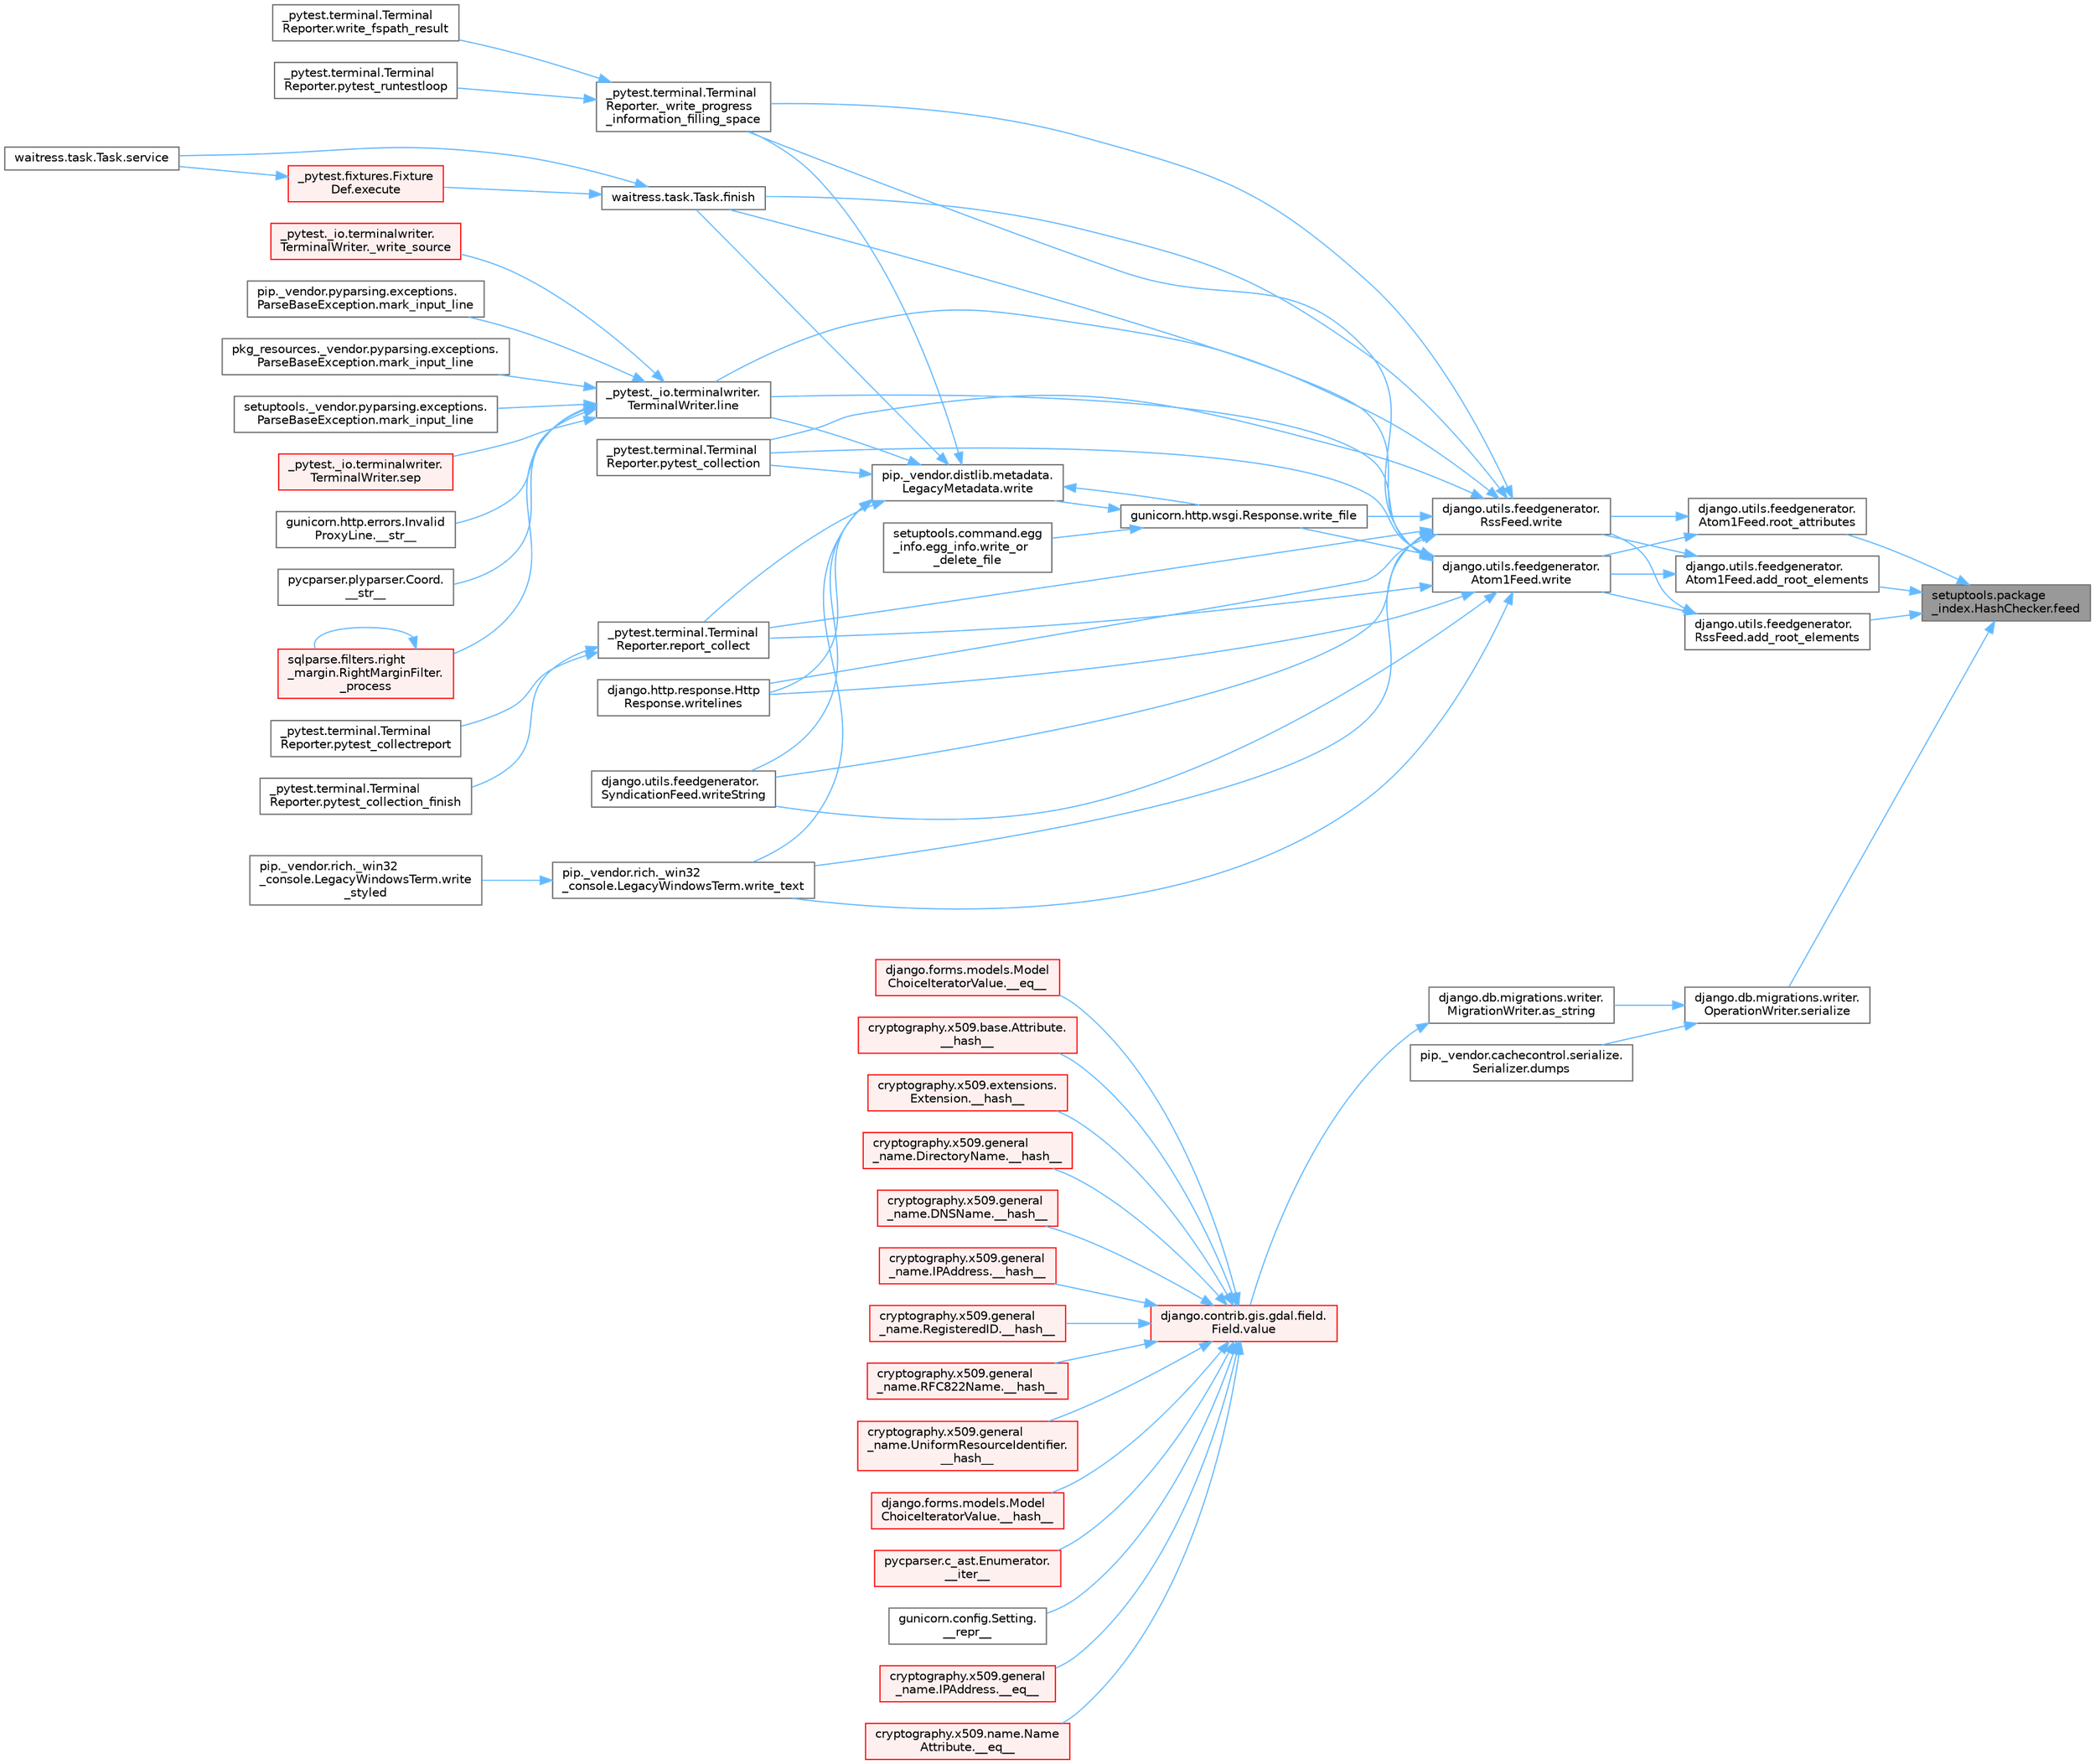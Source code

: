 digraph "setuptools.package_index.HashChecker.feed"
{
 // LATEX_PDF_SIZE
  bgcolor="transparent";
  edge [fontname=Helvetica,fontsize=10,labelfontname=Helvetica,labelfontsize=10];
  node [fontname=Helvetica,fontsize=10,shape=box,height=0.2,width=0.4];
  rankdir="RL";
  Node1 [id="Node000001",label="setuptools.package\l_index.HashChecker.feed",height=0.2,width=0.4,color="gray40", fillcolor="grey60", style="filled", fontcolor="black",tooltip=" "];
  Node1 -> Node2 [id="edge1_Node000001_Node000002",dir="back",color="steelblue1",style="solid",tooltip=" "];
  Node2 [id="Node000002",label="django.utils.feedgenerator.\lAtom1Feed.add_root_elements",height=0.2,width=0.4,color="grey40", fillcolor="white", style="filled",URL="$classdjango_1_1utils_1_1feedgenerator_1_1_atom1_feed.html#a3f861beae65b2c1d07d6192175be850e",tooltip=" "];
  Node2 -> Node3 [id="edge2_Node000002_Node000003",dir="back",color="steelblue1",style="solid",tooltip=" "];
  Node3 [id="Node000003",label="django.utils.feedgenerator.\lAtom1Feed.write",height=0.2,width=0.4,color="grey40", fillcolor="white", style="filled",URL="$classdjango_1_1utils_1_1feedgenerator_1_1_atom1_feed.html#afbf5b931a75be201e339b64a8aa46119",tooltip=" "];
  Node3 -> Node4 [id="edge3_Node000003_Node000004",dir="back",color="steelblue1",style="solid",tooltip=" "];
  Node4 [id="Node000004",label="_pytest.terminal.Terminal\lReporter._write_progress\l_information_filling_space",height=0.2,width=0.4,color="grey40", fillcolor="white", style="filled",URL="$class__pytest_1_1terminal_1_1_terminal_reporter.html#a915f19bb955611b65c211c611c4568b1",tooltip=" "];
  Node4 -> Node5 [id="edge4_Node000004_Node000005",dir="back",color="steelblue1",style="solid",tooltip=" "];
  Node5 [id="Node000005",label="_pytest.terminal.Terminal\lReporter.pytest_runtestloop",height=0.2,width=0.4,color="grey40", fillcolor="white", style="filled",URL="$class__pytest_1_1terminal_1_1_terminal_reporter.html#ac3b669c1dc4496ae1a31ae03200aca11",tooltip=" "];
  Node4 -> Node6 [id="edge5_Node000004_Node000006",dir="back",color="steelblue1",style="solid",tooltip=" "];
  Node6 [id="Node000006",label="_pytest.terminal.Terminal\lReporter.write_fspath_result",height=0.2,width=0.4,color="grey40", fillcolor="white", style="filled",URL="$class__pytest_1_1terminal_1_1_terminal_reporter.html#a831d61b7b7439f786bdf1dd1f3d30814",tooltip=" "];
  Node3 -> Node7 [id="edge6_Node000003_Node000007",dir="back",color="steelblue1",style="solid",tooltip=" "];
  Node7 [id="Node000007",label="waitress.task.Task.finish",height=0.2,width=0.4,color="grey40", fillcolor="white", style="filled",URL="$classwaitress_1_1task_1_1_task.html#a1e94739ac27e14a159d0e17c6d3e54b2",tooltip=" "];
  Node7 -> Node8 [id="edge7_Node000007_Node000008",dir="back",color="steelblue1",style="solid",tooltip=" "];
  Node8 [id="Node000008",label="_pytest.fixtures.Fixture\lDef.execute",height=0.2,width=0.4,color="red", fillcolor="#FFF0F0", style="filled",URL="$class__pytest_1_1fixtures_1_1_fixture_def.html#ac27e0caaadd6404ffc2715216b643993",tooltip=" "];
  Node8 -> Node440 [id="edge8_Node000008_Node000440",dir="back",color="steelblue1",style="solid",tooltip=" "];
  Node440 [id="Node000440",label="waitress.task.Task.service",height=0.2,width=0.4,color="grey40", fillcolor="white", style="filled",URL="$classwaitress_1_1task_1_1_task.html#acd61643ab6cfae697f619c48f46e40b6",tooltip=" "];
  Node7 -> Node440 [id="edge9_Node000007_Node000440",dir="back",color="steelblue1",style="solid",tooltip=" "];
  Node3 -> Node257 [id="edge10_Node000003_Node000257",dir="back",color="steelblue1",style="solid",tooltip=" "];
  Node257 [id="Node000257",label="_pytest._io.terminalwriter.\lTerminalWriter.line",height=0.2,width=0.4,color="grey40", fillcolor="white", style="filled",URL="$class__pytest_1_1__io_1_1terminalwriter_1_1_terminal_writer.html#a70c206b6c71b946771673c95d93d5d5a",tooltip=" "];
  Node257 -> Node258 [id="edge11_Node000257_Node000258",dir="back",color="steelblue1",style="solid",tooltip=" "];
  Node258 [id="Node000258",label="gunicorn.http.errors.Invalid\lProxyLine.__str__",height=0.2,width=0.4,color="grey40", fillcolor="white", style="filled",URL="$classgunicorn_1_1http_1_1errors_1_1_invalid_proxy_line.html#ace89b062827152aaf90a806af758a928",tooltip=" "];
  Node257 -> Node259 [id="edge12_Node000257_Node000259",dir="back",color="steelblue1",style="solid",tooltip=" "];
  Node259 [id="Node000259",label="pycparser.plyparser.Coord.\l__str__",height=0.2,width=0.4,color="grey40", fillcolor="white", style="filled",URL="$classpycparser_1_1plyparser_1_1_coord.html#aa2f5c3b1f8c0a2eb844182daa8f71512",tooltip=" "];
  Node257 -> Node260 [id="edge13_Node000257_Node000260",dir="back",color="steelblue1",style="solid",tooltip=" "];
  Node260 [id="Node000260",label="sqlparse.filters.right\l_margin.RightMarginFilter.\l_process",height=0.2,width=0.4,color="red", fillcolor="#FFF0F0", style="filled",URL="$classsqlparse_1_1filters_1_1right__margin_1_1_right_margin_filter.html#a62b0707d94aff59b0fc1428eca96f6a9",tooltip=" "];
  Node260 -> Node260 [id="edge14_Node000260_Node000260",dir="back",color="steelblue1",style="solid",tooltip=" "];
  Node257 -> Node279 [id="edge15_Node000257_Node000279",dir="back",color="steelblue1",style="solid",tooltip=" "];
  Node279 [id="Node000279",label="_pytest._io.terminalwriter.\lTerminalWriter._write_source",height=0.2,width=0.4,color="red", fillcolor="#FFF0F0", style="filled",URL="$class__pytest_1_1__io_1_1terminalwriter_1_1_terminal_writer.html#a3499a8fa1635a0661a3476582408a433",tooltip=" "];
  Node257 -> Node534 [id="edge16_Node000257_Node000534",dir="back",color="steelblue1",style="solid",tooltip=" "];
  Node534 [id="Node000534",label="pip._vendor.pyparsing.exceptions.\lParseBaseException.mark_input_line",height=0.2,width=0.4,color="grey40", fillcolor="white", style="filled",URL="$classpip_1_1__vendor_1_1pyparsing_1_1exceptions_1_1_parse_base_exception.html#a29a304058ba0b8613114663ebffb3434",tooltip=" "];
  Node257 -> Node535 [id="edge17_Node000257_Node000535",dir="back",color="steelblue1",style="solid",tooltip=" "];
  Node535 [id="Node000535",label="pkg_resources._vendor.pyparsing.exceptions.\lParseBaseException.mark_input_line",height=0.2,width=0.4,color="grey40", fillcolor="white", style="filled",URL="$classpkg__resources_1_1__vendor_1_1pyparsing_1_1exceptions_1_1_parse_base_exception.html#a982109a43d14eb31cc56cb0bc77e08c6",tooltip=" "];
  Node257 -> Node536 [id="edge18_Node000257_Node000536",dir="back",color="steelblue1",style="solid",tooltip=" "];
  Node536 [id="Node000536",label="setuptools._vendor.pyparsing.exceptions.\lParseBaseException.mark_input_line",height=0.2,width=0.4,color="grey40", fillcolor="white", style="filled",URL="$classsetuptools_1_1__vendor_1_1pyparsing_1_1exceptions_1_1_parse_base_exception.html#aeb91f27e309b0b29088fb9dd22c07e58",tooltip=" "];
  Node257 -> Node537 [id="edge19_Node000257_Node000537",dir="back",color="steelblue1",style="solid",tooltip=" "];
  Node537 [id="Node000537",label="_pytest._io.terminalwriter.\lTerminalWriter.sep",height=0.2,width=0.4,color="red", fillcolor="#FFF0F0", style="filled",URL="$class__pytest_1_1__io_1_1terminalwriter_1_1_terminal_writer.html#a9825789953e583960848896c7c201fb8",tooltip=" "];
  Node3 -> Node620 [id="edge20_Node000003_Node000620",dir="back",color="steelblue1",style="solid",tooltip=" "];
  Node620 [id="Node000620",label="_pytest.terminal.Terminal\lReporter.pytest_collection",height=0.2,width=0.4,color="grey40", fillcolor="white", style="filled",URL="$class__pytest_1_1terminal_1_1_terminal_reporter.html#a1c7fd0ed91d4a12bb30c452d893e467f",tooltip=" "];
  Node3 -> Node621 [id="edge21_Node000003_Node000621",dir="back",color="steelblue1",style="solid",tooltip=" "];
  Node621 [id="Node000621",label="_pytest.terminal.Terminal\lReporter.report_collect",height=0.2,width=0.4,color="grey40", fillcolor="white", style="filled",URL="$class__pytest_1_1terminal_1_1_terminal_reporter.html#a8aaee1238de041e936a2d65c80d5458b",tooltip=" "];
  Node621 -> Node622 [id="edge22_Node000621_Node000622",dir="back",color="steelblue1",style="solid",tooltip=" "];
  Node622 [id="Node000622",label="_pytest.terminal.Terminal\lReporter.pytest_collection_finish",height=0.2,width=0.4,color="grey40", fillcolor="white", style="filled",URL="$class__pytest_1_1terminal_1_1_terminal_reporter.html#a2c87a7764f9882cae4be1b98a4441685",tooltip=" "];
  Node621 -> Node623 [id="edge23_Node000621_Node000623",dir="back",color="steelblue1",style="solid",tooltip=" "];
  Node623 [id="Node000623",label="_pytest.terminal.Terminal\lReporter.pytest_collectreport",height=0.2,width=0.4,color="grey40", fillcolor="white", style="filled",URL="$class__pytest_1_1terminal_1_1_terminal_reporter.html#a9eb06df608c4a08d1c831cfc5a405eec",tooltip=" "];
  Node3 -> Node624 [id="edge24_Node000003_Node000624",dir="back",color="steelblue1",style="solid",tooltip=" "];
  Node624 [id="Node000624",label="gunicorn.http.wsgi.Response.write_file",height=0.2,width=0.4,color="grey40", fillcolor="white", style="filled",URL="$classgunicorn_1_1http_1_1wsgi_1_1_response.html#a469fe7554d4ffcd4dd1497f24d216329",tooltip=" "];
  Node624 -> Node625 [id="edge25_Node000624_Node000625",dir="back",color="steelblue1",style="solid",tooltip=" "];
  Node625 [id="Node000625",label="pip._vendor.distlib.metadata.\lLegacyMetadata.write",height=0.2,width=0.4,color="grey40", fillcolor="white", style="filled",URL="$classpip_1_1__vendor_1_1distlib_1_1metadata_1_1_legacy_metadata.html#af3423aeacce2739a48b38815d4ba89be",tooltip=" "];
  Node625 -> Node4 [id="edge26_Node000625_Node000004",dir="back",color="steelblue1",style="solid",tooltip=" "];
  Node625 -> Node7 [id="edge27_Node000625_Node000007",dir="back",color="steelblue1",style="solid",tooltip=" "];
  Node625 -> Node257 [id="edge28_Node000625_Node000257",dir="back",color="steelblue1",style="solid",tooltip=" "];
  Node625 -> Node620 [id="edge29_Node000625_Node000620",dir="back",color="steelblue1",style="solid",tooltip=" "];
  Node625 -> Node621 [id="edge30_Node000625_Node000621",dir="back",color="steelblue1",style="solid",tooltip=" "];
  Node625 -> Node624 [id="edge31_Node000625_Node000624",dir="back",color="steelblue1",style="solid",tooltip=" "];
  Node625 -> Node626 [id="edge32_Node000625_Node000626",dir="back",color="steelblue1",style="solid",tooltip=" "];
  Node626 [id="Node000626",label="pip._vendor.rich._win32\l_console.LegacyWindowsTerm.write_text",height=0.2,width=0.4,color="grey40", fillcolor="white", style="filled",URL="$classpip_1_1__vendor_1_1rich_1_1__win32__console_1_1_legacy_windows_term.html#a285165149598e15cac2caf4d03385612",tooltip=" "];
  Node626 -> Node627 [id="edge33_Node000626_Node000627",dir="back",color="steelblue1",style="solid",tooltip=" "];
  Node627 [id="Node000627",label="pip._vendor.rich._win32\l_console.LegacyWindowsTerm.write\l_styled",height=0.2,width=0.4,color="grey40", fillcolor="white", style="filled",URL="$classpip_1_1__vendor_1_1rich_1_1__win32__console_1_1_legacy_windows_term.html#a6c68d312ebee6e27cb3e871496da2c42",tooltip=" "];
  Node625 -> Node628 [id="edge34_Node000625_Node000628",dir="back",color="steelblue1",style="solid",tooltip=" "];
  Node628 [id="Node000628",label="django.http.response.Http\lResponse.writelines",height=0.2,width=0.4,color="grey40", fillcolor="white", style="filled",URL="$classdjango_1_1http_1_1response_1_1_http_response.html#aceaa0c2997dfd21c34c44056e7292914",tooltip=" "];
  Node625 -> Node629 [id="edge35_Node000625_Node000629",dir="back",color="steelblue1",style="solid",tooltip=" "];
  Node629 [id="Node000629",label="django.utils.feedgenerator.\lSyndicationFeed.writeString",height=0.2,width=0.4,color="grey40", fillcolor="white", style="filled",URL="$classdjango_1_1utils_1_1feedgenerator_1_1_syndication_feed.html#a78aa2a245467085cb79cdca0dc35f677",tooltip=" "];
  Node624 -> Node630 [id="edge36_Node000624_Node000630",dir="back",color="steelblue1",style="solid",tooltip=" "];
  Node630 [id="Node000630",label="setuptools.command.egg\l_info.egg_info.write_or\l_delete_file",height=0.2,width=0.4,color="grey40", fillcolor="white", style="filled",URL="$classsetuptools_1_1command_1_1egg__info_1_1egg__info.html#ae5cfb9b14851eb2ed02f44ed99fce235",tooltip=" "];
  Node3 -> Node626 [id="edge37_Node000003_Node000626",dir="back",color="steelblue1",style="solid",tooltip=" "];
  Node3 -> Node628 [id="edge38_Node000003_Node000628",dir="back",color="steelblue1",style="solid",tooltip=" "];
  Node3 -> Node629 [id="edge39_Node000003_Node000629",dir="back",color="steelblue1",style="solid",tooltip=" "];
  Node2 -> Node1781 [id="edge40_Node000002_Node001781",dir="back",color="steelblue1",style="solid",tooltip=" "];
  Node1781 [id="Node001781",label="django.utils.feedgenerator.\lRssFeed.write",height=0.2,width=0.4,color="grey40", fillcolor="white", style="filled",URL="$classdjango_1_1utils_1_1feedgenerator_1_1_rss_feed.html#a63ea2926c2c773e874f51ced997a2618",tooltip=" "];
  Node1781 -> Node4 [id="edge41_Node001781_Node000004",dir="back",color="steelblue1",style="solid",tooltip=" "];
  Node1781 -> Node7 [id="edge42_Node001781_Node000007",dir="back",color="steelblue1",style="solid",tooltip=" "];
  Node1781 -> Node257 [id="edge43_Node001781_Node000257",dir="back",color="steelblue1",style="solid",tooltip=" "];
  Node1781 -> Node620 [id="edge44_Node001781_Node000620",dir="back",color="steelblue1",style="solid",tooltip=" "];
  Node1781 -> Node621 [id="edge45_Node001781_Node000621",dir="back",color="steelblue1",style="solid",tooltip=" "];
  Node1781 -> Node624 [id="edge46_Node001781_Node000624",dir="back",color="steelblue1",style="solid",tooltip=" "];
  Node1781 -> Node626 [id="edge47_Node001781_Node000626",dir="back",color="steelblue1",style="solid",tooltip=" "];
  Node1781 -> Node628 [id="edge48_Node001781_Node000628",dir="back",color="steelblue1",style="solid",tooltip=" "];
  Node1781 -> Node629 [id="edge49_Node001781_Node000629",dir="back",color="steelblue1",style="solid",tooltip=" "];
  Node1 -> Node1780 [id="edge50_Node000001_Node001780",dir="back",color="steelblue1",style="solid",tooltip=" "];
  Node1780 [id="Node001780",label="django.utils.feedgenerator.\lRssFeed.add_root_elements",height=0.2,width=0.4,color="grey40", fillcolor="white", style="filled",URL="$classdjango_1_1utils_1_1feedgenerator_1_1_rss_feed.html#afe28a1e8efc5fc065f74b4277a43663e",tooltip=" "];
  Node1780 -> Node3 [id="edge51_Node001780_Node000003",dir="back",color="steelblue1",style="solid",tooltip=" "];
  Node1780 -> Node1781 [id="edge52_Node001780_Node001781",dir="back",color="steelblue1",style="solid",tooltip=" "];
  Node1 -> Node1782 [id="edge53_Node000001_Node001782",dir="back",color="steelblue1",style="solid",tooltip=" "];
  Node1782 [id="Node001782",label="django.utils.feedgenerator.\lAtom1Feed.root_attributes",height=0.2,width=0.4,color="grey40", fillcolor="white", style="filled",URL="$classdjango_1_1utils_1_1feedgenerator_1_1_atom1_feed.html#a8ea06279a106db871795893125306409",tooltip=" "];
  Node1782 -> Node3 [id="edge54_Node001782_Node000003",dir="back",color="steelblue1",style="solid",tooltip=" "];
  Node1782 -> Node1781 [id="edge55_Node001782_Node001781",dir="back",color="steelblue1",style="solid",tooltip=" "];
  Node1 -> Node888 [id="edge56_Node000001_Node000888",dir="back",color="steelblue1",style="solid",tooltip=" "];
  Node888 [id="Node000888",label="django.db.migrations.writer.\lOperationWriter.serialize",height=0.2,width=0.4,color="grey40", fillcolor="white", style="filled",URL="$classdjango_1_1db_1_1migrations_1_1writer_1_1_operation_writer.html#a866e8d13e1c54a35d74e9a6b0383b2f8",tooltip=" "];
  Node888 -> Node889 [id="edge57_Node000888_Node000889",dir="back",color="steelblue1",style="solid",tooltip=" "];
  Node889 [id="Node000889",label="django.db.migrations.writer.\lMigrationWriter.as_string",height=0.2,width=0.4,color="grey40", fillcolor="white", style="filled",URL="$classdjango_1_1db_1_1migrations_1_1writer_1_1_migration_writer.html#a4cf831cf0ce1f20f21c7e5ce5ec60980",tooltip=" "];
  Node889 -> Node890 [id="edge58_Node000889_Node000890",dir="back",color="steelblue1",style="solid",tooltip=" "];
  Node890 [id="Node000890",label="django.contrib.gis.gdal.field.\lField.value",height=0.2,width=0.4,color="red", fillcolor="#FFF0F0", style="filled",URL="$classdjango_1_1contrib_1_1gis_1_1gdal_1_1field_1_1_field.html#a0534fa49aaead023461bb9458776c33c",tooltip=" "];
  Node890 -> Node891 [id="edge59_Node000890_Node000891",dir="back",color="steelblue1",style="solid",tooltip=" "];
  Node891 [id="Node000891",label="cryptography.x509.general\l_name.IPAddress.__eq__",height=0.2,width=0.4,color="red", fillcolor="#FFF0F0", style="filled",URL="$classcryptography_1_1x509_1_1general__name_1_1_i_p_address.html#a9f03c0f27b7fab1555e850429408e0c6",tooltip=" "];
  Node890 -> Node892 [id="edge60_Node000890_Node000892",dir="back",color="steelblue1",style="solid",tooltip=" "];
  Node892 [id="Node000892",label="cryptography.x509.name.Name\lAttribute.__eq__",height=0.2,width=0.4,color="red", fillcolor="#FFF0F0", style="filled",URL="$classcryptography_1_1x509_1_1name_1_1_name_attribute.html#a3f7665b71204e40b3ad9e6f6cbd9c76b",tooltip=" "];
  Node890 -> Node893 [id="edge61_Node000890_Node000893",dir="back",color="steelblue1",style="solid",tooltip=" "];
  Node893 [id="Node000893",label="django.forms.models.Model\lChoiceIteratorValue.__eq__",height=0.2,width=0.4,color="red", fillcolor="#FFF0F0", style="filled",URL="$classdjango_1_1forms_1_1models_1_1_model_choice_iterator_value.html#a5e0a7c8283981cabbbd59372a3664ba4",tooltip=" "];
  Node890 -> Node894 [id="edge62_Node000890_Node000894",dir="back",color="steelblue1",style="solid",tooltip=" "];
  Node894 [id="Node000894",label="cryptography.x509.base.Attribute.\l__hash__",height=0.2,width=0.4,color="red", fillcolor="#FFF0F0", style="filled",URL="$classcryptography_1_1x509_1_1base_1_1_attribute.html#ac75831a8a55d19823de67d9bd79fea12",tooltip=" "];
  Node890 -> Node462 [id="edge63_Node000890_Node000462",dir="back",color="steelblue1",style="solid",tooltip=" "];
  Node462 [id="Node000462",label="cryptography.x509.extensions.\lExtension.__hash__",height=0.2,width=0.4,color="red", fillcolor="#FFF0F0", style="filled",URL="$classcryptography_1_1x509_1_1extensions_1_1_extension.html#a7744510faba9373c947790041c25021e",tooltip=" "];
  Node890 -> Node895 [id="edge64_Node000890_Node000895",dir="back",color="steelblue1",style="solid",tooltip=" "];
  Node895 [id="Node000895",label="cryptography.x509.general\l_name.DirectoryName.__hash__",height=0.2,width=0.4,color="red", fillcolor="#FFF0F0", style="filled",URL="$classcryptography_1_1x509_1_1general__name_1_1_directory_name.html#a72d42dff890691a0b51125ae2f26044e",tooltip=" "];
  Node890 -> Node896 [id="edge65_Node000890_Node000896",dir="back",color="steelblue1",style="solid",tooltip=" "];
  Node896 [id="Node000896",label="cryptography.x509.general\l_name.DNSName.__hash__",height=0.2,width=0.4,color="red", fillcolor="#FFF0F0", style="filled",URL="$classcryptography_1_1x509_1_1general__name_1_1_d_n_s_name.html#a460f8dfd06b7596ce04fd2167416fded",tooltip=" "];
  Node890 -> Node897 [id="edge66_Node000890_Node000897",dir="back",color="steelblue1",style="solid",tooltip=" "];
  Node897 [id="Node000897",label="cryptography.x509.general\l_name.IPAddress.__hash__",height=0.2,width=0.4,color="red", fillcolor="#FFF0F0", style="filled",URL="$classcryptography_1_1x509_1_1general__name_1_1_i_p_address.html#ab656cae16308d1b2937a28d05fb6c4d0",tooltip=" "];
  Node890 -> Node898 [id="edge67_Node000890_Node000898",dir="back",color="steelblue1",style="solid",tooltip=" "];
  Node898 [id="Node000898",label="cryptography.x509.general\l_name.RegisteredID.__hash__",height=0.2,width=0.4,color="red", fillcolor="#FFF0F0", style="filled",URL="$classcryptography_1_1x509_1_1general__name_1_1_registered_i_d.html#af8d2046e0999f369244c67c2198733a7",tooltip=" "];
  Node890 -> Node899 [id="edge68_Node000890_Node000899",dir="back",color="steelblue1",style="solid",tooltip=" "];
  Node899 [id="Node000899",label="cryptography.x509.general\l_name.RFC822Name.__hash__",height=0.2,width=0.4,color="red", fillcolor="#FFF0F0", style="filled",URL="$classcryptography_1_1x509_1_1general__name_1_1_r_f_c822_name.html#a81035374ac9fb28683c691986d008647",tooltip=" "];
  Node890 -> Node900 [id="edge69_Node000890_Node000900",dir="back",color="steelblue1",style="solid",tooltip=" "];
  Node900 [id="Node000900",label="cryptography.x509.general\l_name.UniformResourceIdentifier.\l__hash__",height=0.2,width=0.4,color="red", fillcolor="#FFF0F0", style="filled",URL="$classcryptography_1_1x509_1_1general__name_1_1_uniform_resource_identifier.html#ac855ede87ae6fe5259923efe7a93fb86",tooltip=" "];
  Node890 -> Node901 [id="edge70_Node000890_Node000901",dir="back",color="steelblue1",style="solid",tooltip=" "];
  Node901 [id="Node000901",label="django.forms.models.Model\lChoiceIteratorValue.__hash__",height=0.2,width=0.4,color="red", fillcolor="#FFF0F0", style="filled",URL="$classdjango_1_1forms_1_1models_1_1_model_choice_iterator_value.html#a4e38034545989b541d673781515faa87",tooltip=" "];
  Node890 -> Node902 [id="edge71_Node000890_Node000902",dir="back",color="steelblue1",style="solid",tooltip=" "];
  Node902 [id="Node000902",label="pycparser.c_ast.Enumerator.\l__iter__",height=0.2,width=0.4,color="red", fillcolor="#FFF0F0", style="filled",URL="$classpycparser_1_1c__ast_1_1_enumerator.html#a3cf4b212d12eecc5f6dc9519e168e4d6",tooltip=" "];
  Node890 -> Node903 [id="edge72_Node000890_Node000903",dir="back",color="steelblue1",style="solid",tooltip=" "];
  Node903 [id="Node000903",label="gunicorn.config.Setting.\l__repr__",height=0.2,width=0.4,color="grey40", fillcolor="white", style="filled",URL="$classgunicorn_1_1config_1_1_setting.html#aac61cf1b2eeb8df9723694b12567d07b",tooltip=" "];
  Node888 -> Node2394 [id="edge73_Node000888_Node002394",dir="back",color="steelblue1",style="solid",tooltip=" "];
  Node2394 [id="Node002394",label="pip._vendor.cachecontrol.serialize.\lSerializer.dumps",height=0.2,width=0.4,color="grey40", fillcolor="white", style="filled",URL="$classpip_1_1__vendor_1_1cachecontrol_1_1serialize_1_1_serializer.html#af9655b2c82e5c0e3d17fd611d32c7804",tooltip=" "];
}
